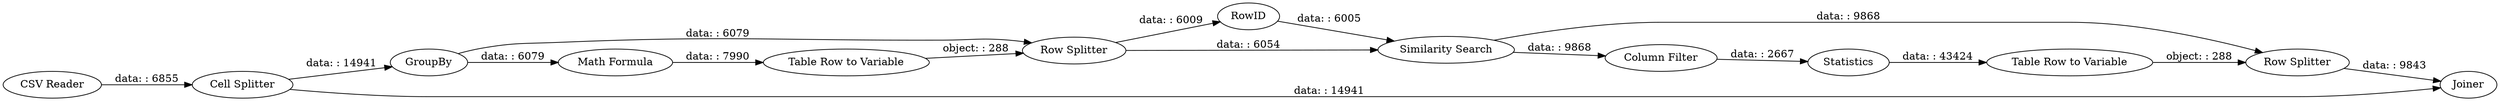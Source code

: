 digraph {
	"-7586082421796408081_17" [label="Row Splitter"]
	"-7586082421796408081_1" [label="CSV Reader"]
	"-7586082421796408081_16" [label="Column Filter"]
	"-7586082421796408081_7" [label="Cell Splitter"]
	"-7586082421796408081_10" [label="Row Splitter"]
	"-7586082421796408081_13" [label=RowID]
	"-7586082421796408081_14" [label=Statistics]
	"-7586082421796408081_11" [label="Math Formula"]
	"-7586082421796408081_12" [label="Table Row to Variable"]
	"-7586082421796408081_3" [label="Similarity Search"]
	"-7586082421796408081_15" [label="Table Row to Variable"]
	"-7586082421796408081_9" [label=GroupBy]
	"-7586082421796408081_18" [label=Joiner]
	"-7586082421796408081_13" -> "-7586082421796408081_3" [label="data: : 6005"]
	"-7586082421796408081_9" -> "-7586082421796408081_10" [label="data: : 6079"]
	"-7586082421796408081_9" -> "-7586082421796408081_11" [label="data: : 6079"]
	"-7586082421796408081_3" -> "-7586082421796408081_16" [label="data: : 9868"]
	"-7586082421796408081_1" -> "-7586082421796408081_7" [label="data: : 6855"]
	"-7586082421796408081_3" -> "-7586082421796408081_17" [label="data: : 9868"]
	"-7586082421796408081_7" -> "-7586082421796408081_9" [label="data: : 14941"]
	"-7586082421796408081_16" -> "-7586082421796408081_14" [label="data: : 2667"]
	"-7586082421796408081_17" -> "-7586082421796408081_18" [label="data: : 9843"]
	"-7586082421796408081_10" -> "-7586082421796408081_13" [label="data: : 6009"]
	"-7586082421796408081_14" -> "-7586082421796408081_15" [label="data: : 43424"]
	"-7586082421796408081_15" -> "-7586082421796408081_17" [label="object: : 288"]
	"-7586082421796408081_7" -> "-7586082421796408081_18" [label="data: : 14941"]
	"-7586082421796408081_10" -> "-7586082421796408081_3" [label="data: : 6054"]
	"-7586082421796408081_12" -> "-7586082421796408081_10" [label="object: : 288"]
	"-7586082421796408081_11" -> "-7586082421796408081_12" [label="data: : 7990"]
	rankdir=LR
}
